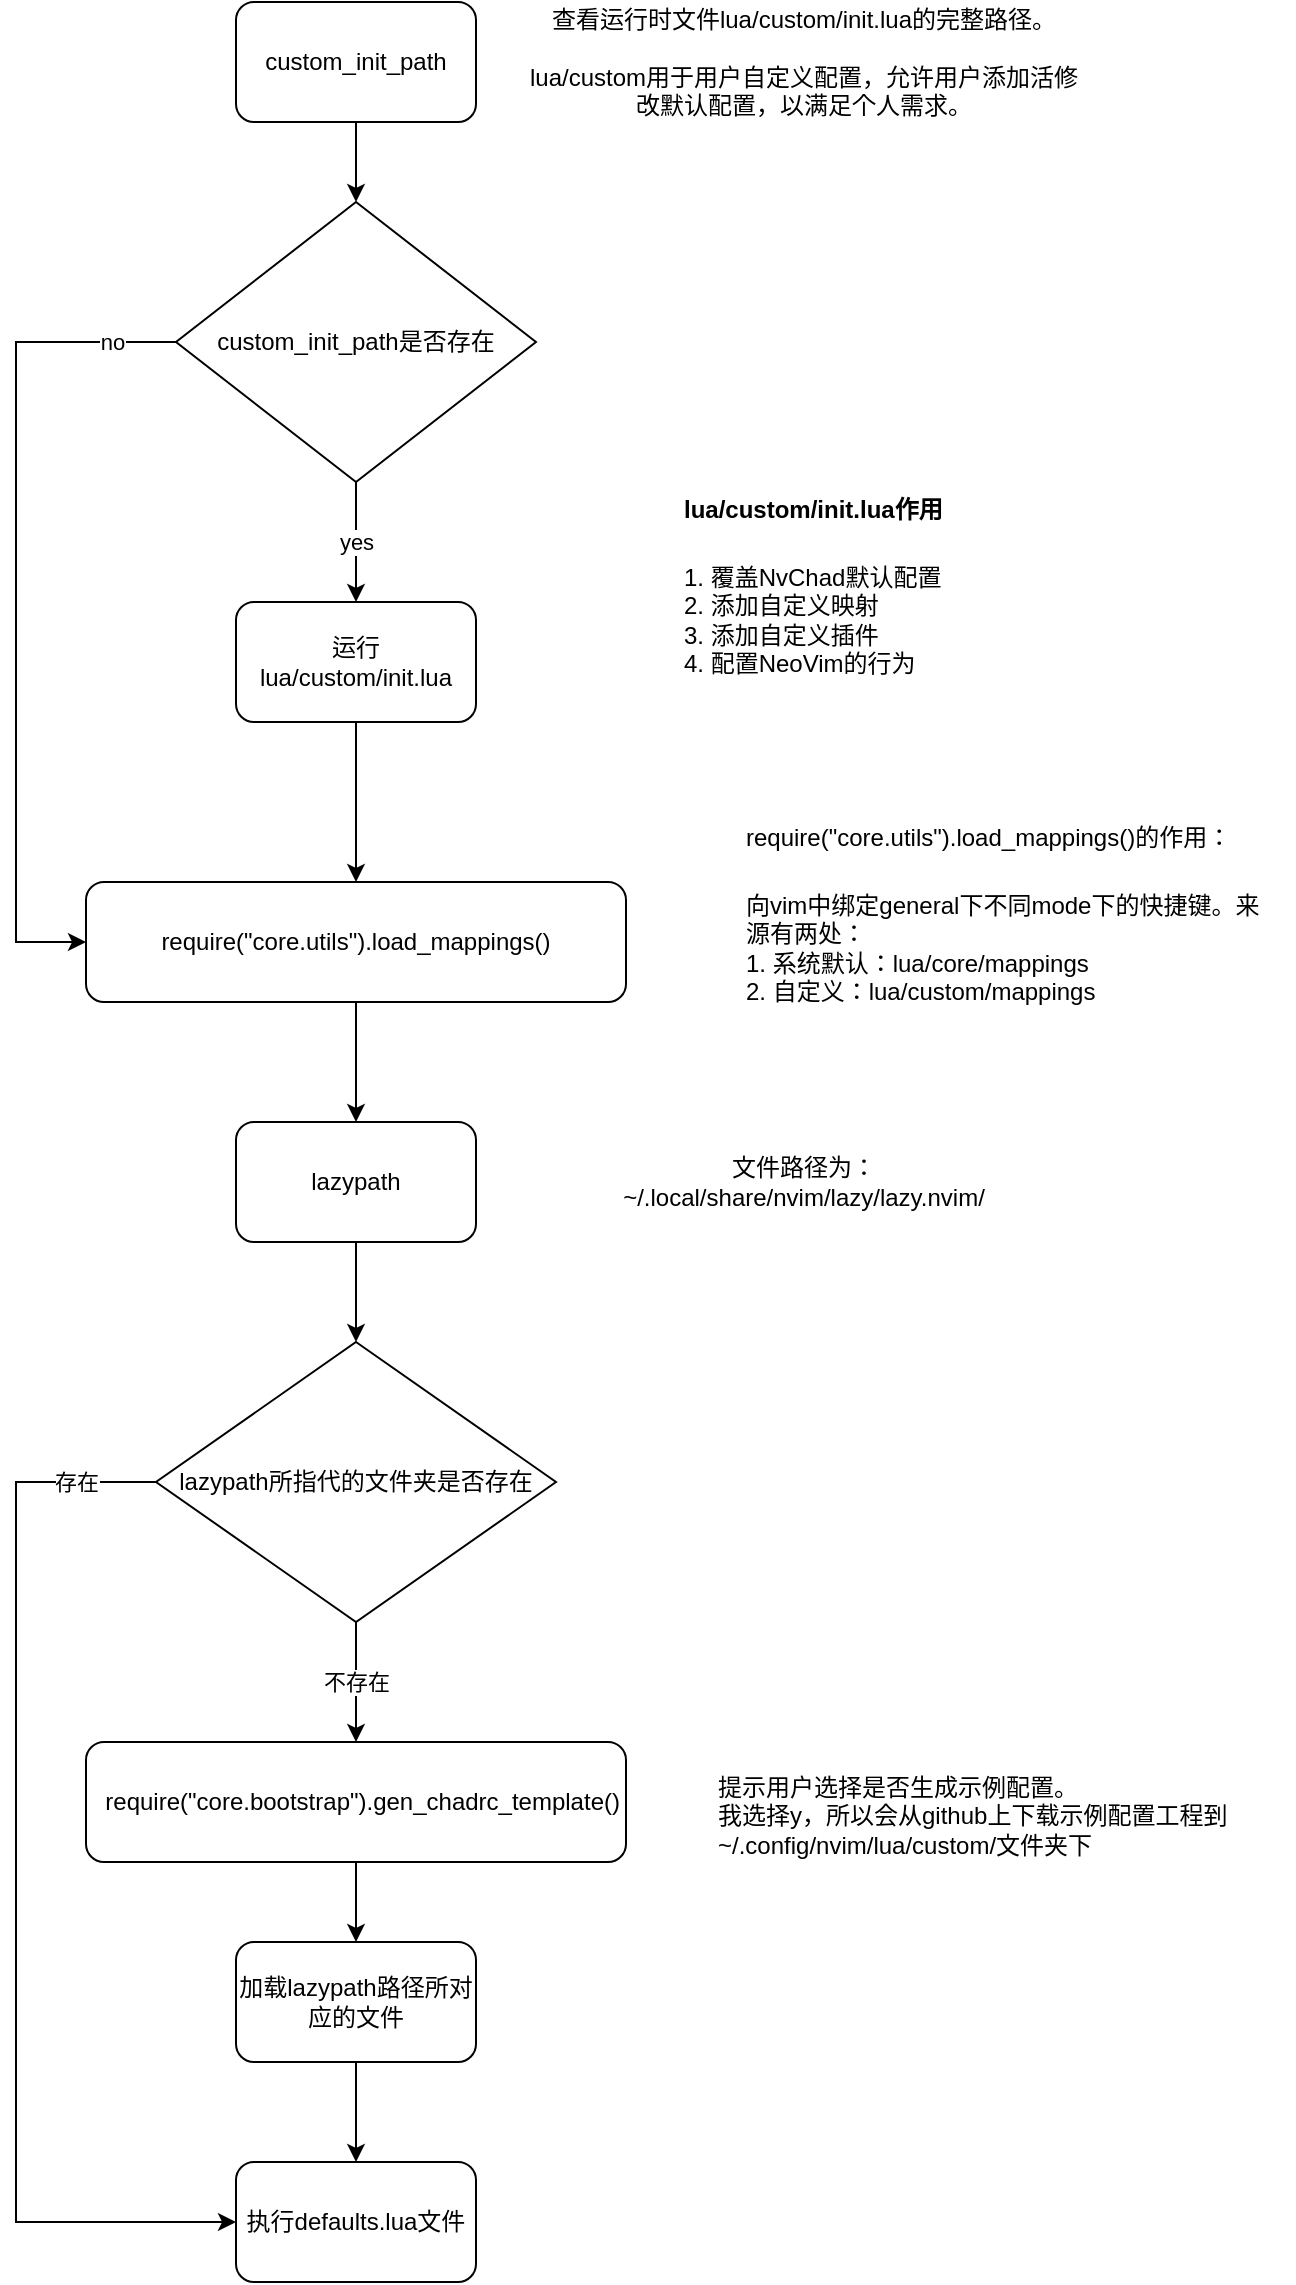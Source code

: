 <mxfile version="13.5.7" type="device"><diagram id="JPCY0sGnNirYSW_hyCei" name="init.lua"><mxGraphModel dx="1662" dy="814" grid="1" gridSize="10" guides="1" tooltips="1" connect="1" arrows="1" fold="1" page="1" pageScale="1" pageWidth="827" pageHeight="1169" math="0" shadow="0"><root><mxCell id="0"/><mxCell id="1" parent="0"/><mxCell id="_WiBkN_HOA9JwSJTnAlY-4" style="edgeStyle=orthogonalEdgeStyle;rounded=0;orthogonalLoop=1;jettySize=auto;html=1;entryX=0.5;entryY=0;entryDx=0;entryDy=0;" parent="1" source="_WiBkN_HOA9JwSJTnAlY-1" target="_WiBkN_HOA9JwSJTnAlY-3" edge="1"><mxGeometry relative="1" as="geometry"/></mxCell><mxCell id="_WiBkN_HOA9JwSJTnAlY-1" value="custom_init_path" style="rounded=1;whiteSpace=wrap;html=1;fillColor=#FFFFFF;" parent="1" vertex="1"><mxGeometry x="270" y="130" width="120" height="60" as="geometry"/></mxCell><mxCell id="_WiBkN_HOA9JwSJTnAlY-2" value="查看运行时文件lua/custom/init.lua的完整路径。&lt;br&gt;&lt;br&gt;lua/custom用于用户自定义配置，允许用户添加活修改默认配置，以满足个人需求。" style="text;html=1;strokeColor=none;fillColor=none;align=center;verticalAlign=middle;whiteSpace=wrap;rounded=0;" parent="1" vertex="1"><mxGeometry x="414" y="150" width="280" height="20" as="geometry"/></mxCell><mxCell id="_WiBkN_HOA9JwSJTnAlY-6" value="yes" style="edgeStyle=orthogonalEdgeStyle;rounded=0;orthogonalLoop=1;jettySize=auto;html=1;" parent="1" source="_WiBkN_HOA9JwSJTnAlY-3" target="_WiBkN_HOA9JwSJTnAlY-5" edge="1"><mxGeometry relative="1" as="geometry"/></mxCell><mxCell id="3utQEvx1nRJy99QOu4JB-3" value="no" style="edgeStyle=orthogonalEdgeStyle;rounded=0;orthogonalLoop=1;jettySize=auto;html=1;entryX=0;entryY=0.5;entryDx=0;entryDy=0;" edge="1" parent="1" source="_WiBkN_HOA9JwSJTnAlY-3" target="3utQEvx1nRJy99QOu4JB-1"><mxGeometry x="-0.844" relative="1" as="geometry"><Array as="points"><mxPoint x="160" y="300"/><mxPoint x="160" y="600"/></Array><mxPoint as="offset"/></mxGeometry></mxCell><mxCell id="_WiBkN_HOA9JwSJTnAlY-3" value="&lt;span&gt;custom_init_path是否存在&lt;/span&gt;" style="rhombus;whiteSpace=wrap;html=1;fillColor=#FFFFFF;" parent="1" vertex="1"><mxGeometry x="240" y="230" width="180" height="140" as="geometry"/></mxCell><mxCell id="3utQEvx1nRJy99QOu4JB-2" style="edgeStyle=orthogonalEdgeStyle;rounded=0;orthogonalLoop=1;jettySize=auto;html=1;entryX=0.5;entryY=0;entryDx=0;entryDy=0;" edge="1" parent="1" source="_WiBkN_HOA9JwSJTnAlY-5" target="3utQEvx1nRJy99QOu4JB-1"><mxGeometry relative="1" as="geometry"/></mxCell><mxCell id="_WiBkN_HOA9JwSJTnAlY-5" value="运行lua/custom/init.lua" style="rounded=1;whiteSpace=wrap;html=1;fillColor=#FFFFFF;" parent="1" vertex="1"><mxGeometry x="270" y="430" width="120" height="60" as="geometry"/></mxCell><mxCell id="_WiBkN_HOA9JwSJTnAlY-8" value="&lt;h1&gt;&lt;font style=&quot;font-size: 12px&quot;&gt;lua/custom/init.lua作用&lt;/font&gt;&lt;/h1&gt;&lt;div&gt;1. 覆盖NvChad默认配置&lt;/div&gt;&lt;div&gt;2. 添加自定义映射&lt;/div&gt;&lt;div&gt;3. 添加自定义插件&lt;/div&gt;&lt;div&gt;4. 配置NeoVim的行为&lt;/div&gt;" style="text;html=1;strokeColor=none;fillColor=none;spacing=5;spacingTop=-20;whiteSpace=wrap;overflow=hidden;rounded=0;" parent="1" vertex="1"><mxGeometry x="489" y="360" width="310" height="120" as="geometry"/></mxCell><mxCell id="3utQEvx1nRJy99QOu4JB-7" style="edgeStyle=orthogonalEdgeStyle;rounded=0;orthogonalLoop=1;jettySize=auto;html=1;entryX=0.5;entryY=0;entryDx=0;entryDy=0;" edge="1" parent="1" source="3utQEvx1nRJy99QOu4JB-1" target="3utQEvx1nRJy99QOu4JB-6"><mxGeometry relative="1" as="geometry"/></mxCell><mxCell id="3utQEvx1nRJy99QOu4JB-1" value="require(&quot;core.utils&quot;).load_mappings()" style="rounded=1;whiteSpace=wrap;html=1;" vertex="1" parent="1"><mxGeometry x="195" y="570" width="270" height="60" as="geometry"/></mxCell><mxCell id="3utQEvx1nRJy99QOu4JB-5" value="&lt;h1&gt;&lt;span style=&quot;font-size: 12px ; font-weight: 400&quot;&gt;require(&quot;core.utils&quot;).load_mappings()的作用：&lt;/span&gt;&lt;br&gt;&lt;/h1&gt;&lt;div&gt;&lt;span style=&quot;font-size: 12px ; font-weight: 400&quot;&gt;向vim中绑定general下不同mode下的快捷键。来源有两处：&lt;/span&gt;&lt;/div&gt;&lt;div&gt;&lt;span style=&quot;font-size: 12px ; font-weight: 400&quot;&gt;1. 系统默认：lua/core/mappings&lt;/span&gt;&lt;/div&gt;&lt;div&gt;&lt;span style=&quot;font-size: 12px ; font-weight: 400&quot;&gt;2. 自定义：lua/custom/mappings&lt;/span&gt;&lt;/div&gt;" style="text;html=1;strokeColor=none;fillColor=none;spacing=5;spacingTop=-20;whiteSpace=wrap;overflow=hidden;rounded=0;" vertex="1" parent="1"><mxGeometry x="520" y="524" width="270" height="120" as="geometry"/></mxCell><mxCell id="3utQEvx1nRJy99QOu4JB-10" style="edgeStyle=orthogonalEdgeStyle;rounded=0;orthogonalLoop=1;jettySize=auto;html=1;entryX=0.5;entryY=0;entryDx=0;entryDy=0;" edge="1" parent="1" source="3utQEvx1nRJy99QOu4JB-6" target="3utQEvx1nRJy99QOu4JB-9"><mxGeometry relative="1" as="geometry"/></mxCell><mxCell id="3utQEvx1nRJy99QOu4JB-6" value="lazypath" style="rounded=1;whiteSpace=wrap;html=1;fillColor=#FFFFFF;" vertex="1" parent="1"><mxGeometry x="270" y="690" width="120" height="60" as="geometry"/></mxCell><mxCell id="3utQEvx1nRJy99QOu4JB-8" value="文件路径为：~/.local/share/nvim/lazy/lazy.nvim/" style="text;html=1;strokeColor=none;fillColor=none;align=center;verticalAlign=middle;whiteSpace=wrap;rounded=0;" vertex="1" parent="1"><mxGeometry x="444" y="710" width="220" height="20" as="geometry"/></mxCell><mxCell id="3utQEvx1nRJy99QOu4JB-13" value="不存在" style="edgeStyle=orthogonalEdgeStyle;rounded=0;orthogonalLoop=1;jettySize=auto;html=1;entryX=0.5;entryY=0;entryDx=0;entryDy=0;" edge="1" parent="1" source="3utQEvx1nRJy99QOu4JB-9" target="3utQEvx1nRJy99QOu4JB-11"><mxGeometry relative="1" as="geometry"/></mxCell><mxCell id="3utQEvx1nRJy99QOu4JB-17" value="存在" style="edgeStyle=orthogonalEdgeStyle;rounded=0;orthogonalLoop=1;jettySize=auto;html=1;entryX=0;entryY=0.5;entryDx=0;entryDy=0;" edge="1" parent="1" source="3utQEvx1nRJy99QOu4JB-9" target="3utQEvx1nRJy99QOu4JB-15"><mxGeometry x="-0.855" relative="1" as="geometry"><Array as="points"><mxPoint x="160" y="870"/><mxPoint x="160" y="1240"/></Array><mxPoint as="offset"/></mxGeometry></mxCell><mxCell id="3utQEvx1nRJy99QOu4JB-9" value="&lt;span&gt;lazypath所指代的文件夹是否存在&lt;/span&gt;" style="rhombus;whiteSpace=wrap;html=1;fillColor=#FFFFFF;" vertex="1" parent="1"><mxGeometry x="230" y="800" width="200" height="140" as="geometry"/></mxCell><mxCell id="3utQEvx1nRJy99QOu4JB-14" style="edgeStyle=orthogonalEdgeStyle;rounded=0;orthogonalLoop=1;jettySize=auto;html=1;entryX=0.5;entryY=0;entryDx=0;entryDy=0;" edge="1" parent="1" source="3utQEvx1nRJy99QOu4JB-11" target="3utQEvx1nRJy99QOu4JB-12"><mxGeometry relative="1" as="geometry"/></mxCell><mxCell id="3utQEvx1nRJy99QOu4JB-11" value="&lt;div&gt;&amp;nbsp; require(&quot;core.bootstrap&quot;).gen_chadrc_template()&lt;/div&gt;" style="rounded=1;whiteSpace=wrap;html=1;" vertex="1" parent="1"><mxGeometry x="195" y="1000" width="270" height="60" as="geometry"/></mxCell><mxCell id="3utQEvx1nRJy99QOu4JB-16" style="edgeStyle=orthogonalEdgeStyle;rounded=0;orthogonalLoop=1;jettySize=auto;html=1;" edge="1" parent="1" source="3utQEvx1nRJy99QOu4JB-12" target="3utQEvx1nRJy99QOu4JB-15"><mxGeometry relative="1" as="geometry"/></mxCell><mxCell id="3utQEvx1nRJy99QOu4JB-12" value="加载lazypath路径所对应的文件" style="rounded=1;whiteSpace=wrap;html=1;" vertex="1" parent="1"><mxGeometry x="270" y="1100" width="120" height="60" as="geometry"/></mxCell><mxCell id="3utQEvx1nRJy99QOu4JB-15" value="执行defaults.lua文件" style="rounded=1;whiteSpace=wrap;html=1;" vertex="1" parent="1"><mxGeometry x="270" y="1210" width="120" height="60" as="geometry"/></mxCell><mxCell id="3utQEvx1nRJy99QOu4JB-18" value="提示用户选择是否生成示例配置。&lt;br&gt;我选择y，所以会从github上下载示例配置工程到~/.config/nvim/lua/custom/文件夹下" style="text;html=1;strokeColor=none;fillColor=none;align=left;verticalAlign=center;whiteSpace=wrap;rounded=0;" vertex="1" parent="1"><mxGeometry x="509" y="995" width="290" height="70" as="geometry"/></mxCell></root></mxGraphModel></diagram></mxfile>